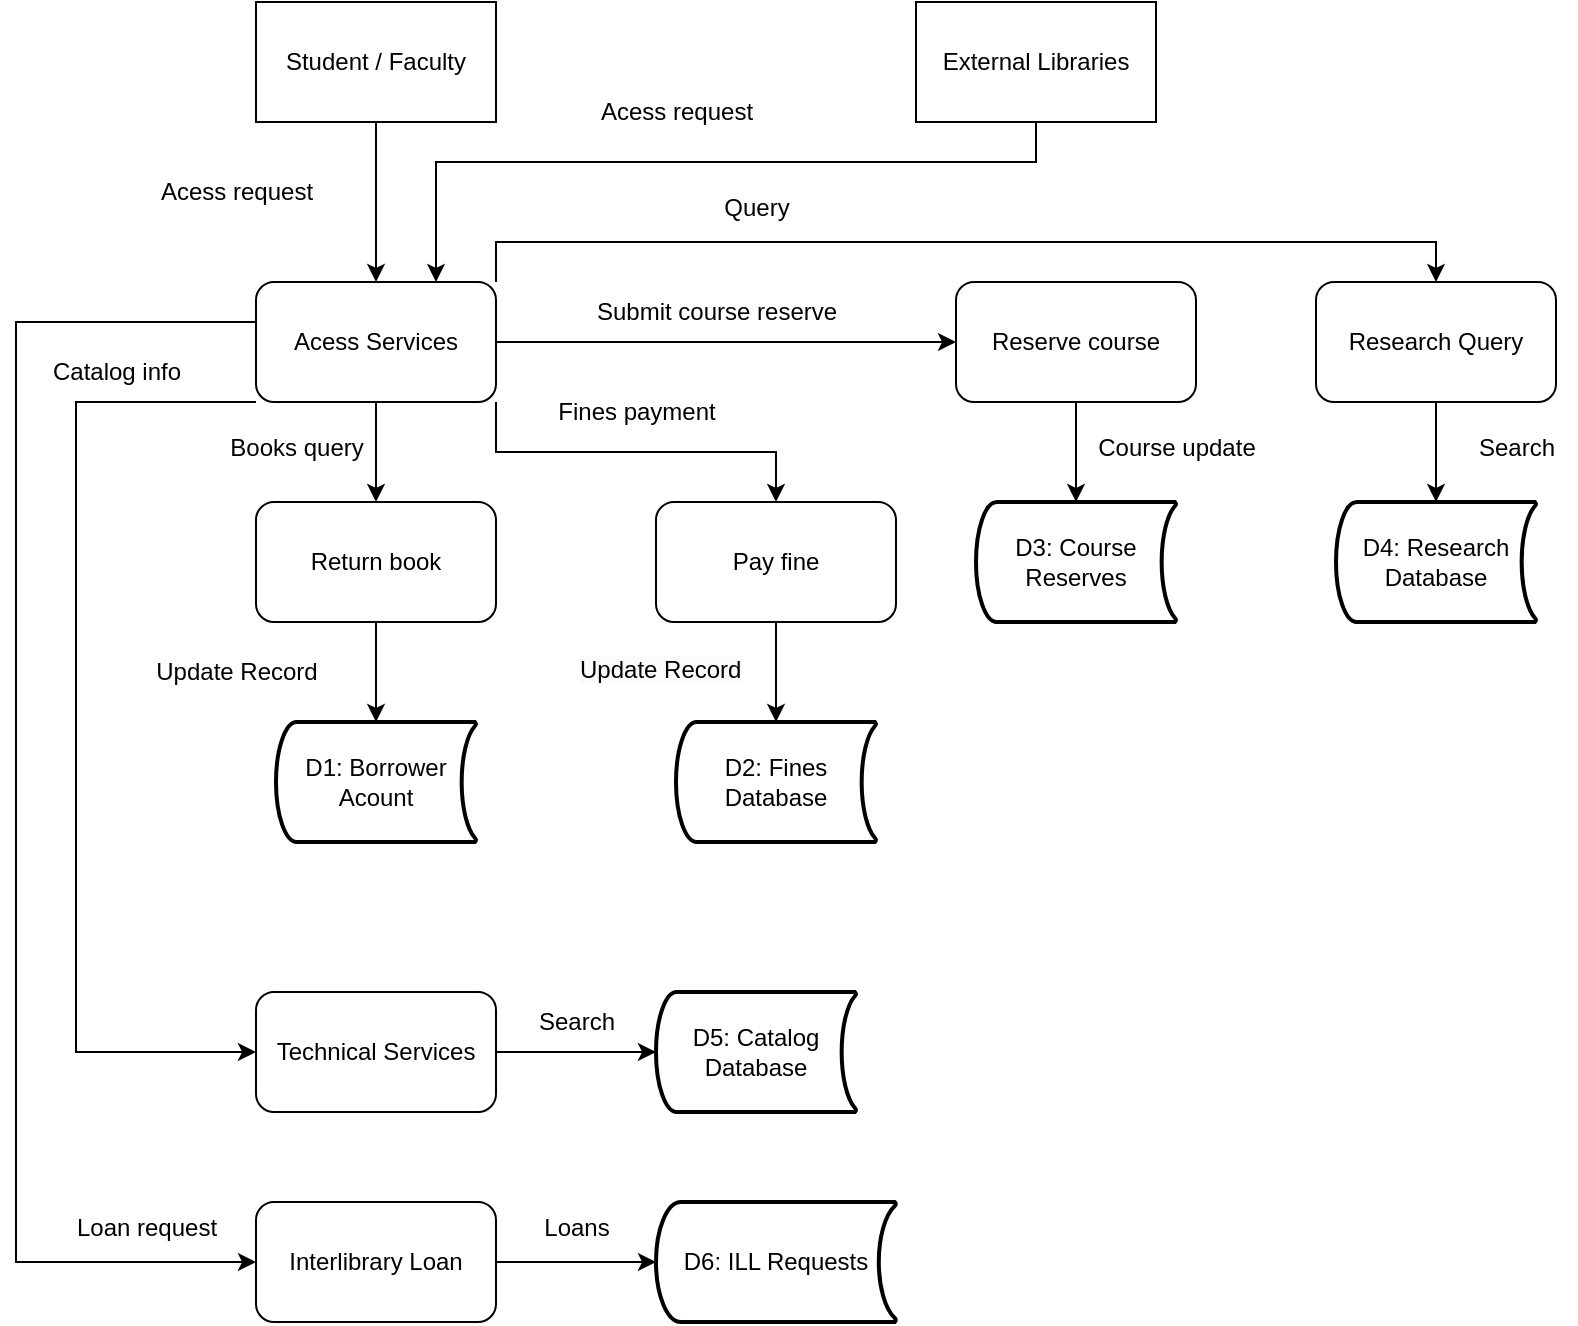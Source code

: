 <mxfile version="26.0.11">
  <diagram id="C5RBs43oDa-KdzZeNtuy" name="Page-1">
    <mxGraphModel dx="1674" dy="738" grid="1" gridSize="10" guides="1" tooltips="1" connect="1" arrows="1" fold="1" page="1" pageScale="1" pageWidth="827" pageHeight="1169" math="0" shadow="0">
      <root>
        <mxCell id="WIyWlLk6GJQsqaUBKTNV-0" />
        <mxCell id="WIyWlLk6GJQsqaUBKTNV-1" parent="WIyWlLk6GJQsqaUBKTNV-0" />
        <mxCell id="-NL9oT2lz4U111GeXj-w-4" style="edgeStyle=orthogonalEdgeStyle;rounded=0;orthogonalLoop=1;jettySize=auto;html=1;exitX=0.5;exitY=1;exitDx=0;exitDy=0;entryX=0.5;entryY=0;entryDx=0;entryDy=0;" edge="1" parent="WIyWlLk6GJQsqaUBKTNV-1" source="-NL9oT2lz4U111GeXj-w-0" target="-NL9oT2lz4U111GeXj-w-2">
          <mxGeometry relative="1" as="geometry" />
        </mxCell>
        <mxCell id="-NL9oT2lz4U111GeXj-w-0" value="Student / Faculty" style="rounded=0;whiteSpace=wrap;html=1;" vertex="1" parent="WIyWlLk6GJQsqaUBKTNV-1">
          <mxGeometry x="130" y="60" width="120" height="60" as="geometry" />
        </mxCell>
        <mxCell id="-NL9oT2lz4U111GeXj-w-19" style="edgeStyle=orthogonalEdgeStyle;rounded=0;orthogonalLoop=1;jettySize=auto;html=1;" edge="1" parent="WIyWlLk6GJQsqaUBKTNV-1" source="-NL9oT2lz4U111GeXj-w-2" target="-NL9oT2lz4U111GeXj-w-18">
          <mxGeometry relative="1" as="geometry" />
        </mxCell>
        <mxCell id="-NL9oT2lz4U111GeXj-w-25" style="edgeStyle=orthogonalEdgeStyle;rounded=0;orthogonalLoop=1;jettySize=auto;html=1;exitX=1;exitY=1;exitDx=0;exitDy=0;entryX=0.5;entryY=0;entryDx=0;entryDy=0;" edge="1" parent="WIyWlLk6GJQsqaUBKTNV-1" source="-NL9oT2lz4U111GeXj-w-2" target="-NL9oT2lz4U111GeXj-w-24">
          <mxGeometry relative="1" as="geometry" />
        </mxCell>
        <mxCell id="-NL9oT2lz4U111GeXj-w-32" style="edgeStyle=orthogonalEdgeStyle;rounded=0;orthogonalLoop=1;jettySize=auto;html=1;exitX=1;exitY=0;exitDx=0;exitDy=0;entryX=0.5;entryY=0;entryDx=0;entryDy=0;" edge="1" parent="WIyWlLk6GJQsqaUBKTNV-1" source="-NL9oT2lz4U111GeXj-w-2" target="-NL9oT2lz4U111GeXj-w-31">
          <mxGeometry relative="1" as="geometry" />
        </mxCell>
        <mxCell id="-NL9oT2lz4U111GeXj-w-41" style="edgeStyle=orthogonalEdgeStyle;rounded=0;orthogonalLoop=1;jettySize=auto;html=1;exitX=0;exitY=1;exitDx=0;exitDy=0;entryX=0;entryY=0.5;entryDx=0;entryDy=0;" edge="1" parent="WIyWlLk6GJQsqaUBKTNV-1" source="-NL9oT2lz4U111GeXj-w-2" target="-NL9oT2lz4U111GeXj-w-39">
          <mxGeometry relative="1" as="geometry">
            <Array as="points">
              <mxPoint x="40" y="260" />
              <mxPoint x="40" y="585" />
            </Array>
          </mxGeometry>
        </mxCell>
        <mxCell id="-NL9oT2lz4U111GeXj-w-54" style="edgeStyle=orthogonalEdgeStyle;rounded=0;orthogonalLoop=1;jettySize=auto;html=1;entryX=0;entryY=0.5;entryDx=0;entryDy=0;" edge="1" parent="WIyWlLk6GJQsqaUBKTNV-1" source="-NL9oT2lz4U111GeXj-w-2" target="-NL9oT2lz4U111GeXj-w-50">
          <mxGeometry relative="1" as="geometry">
            <Array as="points">
              <mxPoint x="10" y="220" />
              <mxPoint x="10" y="690" />
            </Array>
          </mxGeometry>
        </mxCell>
        <mxCell id="-NL9oT2lz4U111GeXj-w-2" value="Acess Services" style="rounded=1;whiteSpace=wrap;html=1;" vertex="1" parent="WIyWlLk6GJQsqaUBKTNV-1">
          <mxGeometry x="130" y="200" width="120" height="60" as="geometry" />
        </mxCell>
        <mxCell id="-NL9oT2lz4U111GeXj-w-6" value="Acess request" style="text;html=1;align=center;verticalAlign=middle;resizable=0;points=[];autosize=1;strokeColor=none;fillColor=none;" vertex="1" parent="WIyWlLk6GJQsqaUBKTNV-1">
          <mxGeometry x="70" y="140" width="100" height="30" as="geometry" />
        </mxCell>
        <mxCell id="-NL9oT2lz4U111GeXj-w-8" value="" style="endArrow=classic;html=1;rounded=0;exitX=0.5;exitY=1;exitDx=0;exitDy=0;" edge="1" parent="WIyWlLk6GJQsqaUBKTNV-1" source="-NL9oT2lz4U111GeXj-w-2">
          <mxGeometry width="50" height="50" relative="1" as="geometry">
            <mxPoint x="390" y="410" as="sourcePoint" />
            <mxPoint x="190" y="310" as="targetPoint" />
          </mxGeometry>
        </mxCell>
        <mxCell id="-NL9oT2lz4U111GeXj-w-13" value="D1: Borrower Acount" style="strokeWidth=2;html=1;shape=mxgraph.flowchart.stored_data;whiteSpace=wrap;" vertex="1" parent="WIyWlLk6GJQsqaUBKTNV-1">
          <mxGeometry x="140" y="420" width="100" height="60" as="geometry" />
        </mxCell>
        <mxCell id="-NL9oT2lz4U111GeXj-w-14" value="Update Record" style="text;html=1;align=center;verticalAlign=middle;resizable=0;points=[];autosize=1;strokeColor=none;fillColor=none;" vertex="1" parent="WIyWlLk6GJQsqaUBKTNV-1">
          <mxGeometry x="70" y="380" width="100" height="30" as="geometry" />
        </mxCell>
        <mxCell id="-NL9oT2lz4U111GeXj-w-15" value="D2: Fines Database" style="strokeWidth=2;html=1;shape=mxgraph.flowchart.stored_data;whiteSpace=wrap;" vertex="1" parent="WIyWlLk6GJQsqaUBKTNV-1">
          <mxGeometry x="340" y="420" width="100" height="60" as="geometry" />
        </mxCell>
        <mxCell id="-NL9oT2lz4U111GeXj-w-17" value="Fines payment" style="text;html=1;align=center;verticalAlign=middle;resizable=0;points=[];autosize=1;strokeColor=none;fillColor=none;" vertex="1" parent="WIyWlLk6GJQsqaUBKTNV-1">
          <mxGeometry x="270" y="250" width="100" height="30" as="geometry" />
        </mxCell>
        <mxCell id="-NL9oT2lz4U111GeXj-w-18" value="Reserve course" style="rounded=1;whiteSpace=wrap;html=1;" vertex="1" parent="WIyWlLk6GJQsqaUBKTNV-1">
          <mxGeometry x="480" y="200" width="120" height="60" as="geometry" />
        </mxCell>
        <mxCell id="-NL9oT2lz4U111GeXj-w-20" value="Submit course reserve" style="text;html=1;align=center;verticalAlign=middle;resizable=0;points=[];autosize=1;strokeColor=none;fillColor=none;" vertex="1" parent="WIyWlLk6GJQsqaUBKTNV-1">
          <mxGeometry x="290" y="200" width="140" height="30" as="geometry" />
        </mxCell>
        <mxCell id="-NL9oT2lz4U111GeXj-w-21" value="Return book" style="rounded=1;whiteSpace=wrap;html=1;" vertex="1" parent="WIyWlLk6GJQsqaUBKTNV-1">
          <mxGeometry x="130" y="310" width="120" height="60" as="geometry" />
        </mxCell>
        <mxCell id="-NL9oT2lz4U111GeXj-w-22" style="edgeStyle=orthogonalEdgeStyle;rounded=0;orthogonalLoop=1;jettySize=auto;html=1;exitX=0.5;exitY=1;exitDx=0;exitDy=0;entryX=0.5;entryY=0;entryDx=0;entryDy=0;entryPerimeter=0;" edge="1" parent="WIyWlLk6GJQsqaUBKTNV-1" source="-NL9oT2lz4U111GeXj-w-21" target="-NL9oT2lz4U111GeXj-w-13">
          <mxGeometry relative="1" as="geometry" />
        </mxCell>
        <mxCell id="-NL9oT2lz4U111GeXj-w-23" value="Books query" style="text;html=1;align=center;verticalAlign=middle;resizable=0;points=[];autosize=1;strokeColor=none;fillColor=none;" vertex="1" parent="WIyWlLk6GJQsqaUBKTNV-1">
          <mxGeometry x="105" y="268" width="90" height="30" as="geometry" />
        </mxCell>
        <mxCell id="-NL9oT2lz4U111GeXj-w-24" value="Pay fine" style="rounded=1;whiteSpace=wrap;html=1;" vertex="1" parent="WIyWlLk6GJQsqaUBKTNV-1">
          <mxGeometry x="330" y="310" width="120" height="60" as="geometry" />
        </mxCell>
        <mxCell id="-NL9oT2lz4U111GeXj-w-26" style="edgeStyle=orthogonalEdgeStyle;rounded=0;orthogonalLoop=1;jettySize=auto;html=1;entryX=0.5;entryY=0;entryDx=0;entryDy=0;entryPerimeter=0;" edge="1" parent="WIyWlLk6GJQsqaUBKTNV-1" source="-NL9oT2lz4U111GeXj-w-24" target="-NL9oT2lz4U111GeXj-w-15">
          <mxGeometry relative="1" as="geometry" />
        </mxCell>
        <mxCell id="-NL9oT2lz4U111GeXj-w-27" value="&lt;span style=&quot;color: rgb(0, 0, 0); font-family: Helvetica; font-size: 12px; font-style: normal; font-variant-ligatures: normal; font-variant-caps: normal; font-weight: 400; letter-spacing: normal; orphans: 2; text-align: center; text-indent: 0px; text-transform: none; widows: 2; word-spacing: 0px; -webkit-text-stroke-width: 0px; white-space: nowrap; background-color: rgb(251, 251, 251); text-decoration-thickness: initial; text-decoration-style: initial; text-decoration-color: initial; display: inline !important; float: none;&quot;&gt;Update Record&lt;/span&gt;" style="text;whiteSpace=wrap;html=1;" vertex="1" parent="WIyWlLk6GJQsqaUBKTNV-1">
          <mxGeometry x="290" y="380" width="110" height="40" as="geometry" />
        </mxCell>
        <mxCell id="-NL9oT2lz4U111GeXj-w-28" value="D3: Course Reserves" style="strokeWidth=2;html=1;shape=mxgraph.flowchart.stored_data;whiteSpace=wrap;" vertex="1" parent="WIyWlLk6GJQsqaUBKTNV-1">
          <mxGeometry x="490" y="310" width="100" height="60" as="geometry" />
        </mxCell>
        <mxCell id="-NL9oT2lz4U111GeXj-w-29" style="edgeStyle=orthogonalEdgeStyle;rounded=0;orthogonalLoop=1;jettySize=auto;html=1;entryX=0.5;entryY=0;entryDx=0;entryDy=0;entryPerimeter=0;" edge="1" parent="WIyWlLk6GJQsqaUBKTNV-1" source="-NL9oT2lz4U111GeXj-w-18" target="-NL9oT2lz4U111GeXj-w-28">
          <mxGeometry relative="1" as="geometry" />
        </mxCell>
        <mxCell id="-NL9oT2lz4U111GeXj-w-30" value="Course update" style="text;html=1;align=center;verticalAlign=middle;resizable=0;points=[];autosize=1;strokeColor=none;fillColor=none;" vertex="1" parent="WIyWlLk6GJQsqaUBKTNV-1">
          <mxGeometry x="540" y="268" width="100" height="30" as="geometry" />
        </mxCell>
        <mxCell id="-NL9oT2lz4U111GeXj-w-37" style="edgeStyle=orthogonalEdgeStyle;rounded=0;orthogonalLoop=1;jettySize=auto;html=1;" edge="1" parent="WIyWlLk6GJQsqaUBKTNV-1" source="-NL9oT2lz4U111GeXj-w-31" target="-NL9oT2lz4U111GeXj-w-34">
          <mxGeometry relative="1" as="geometry" />
        </mxCell>
        <mxCell id="-NL9oT2lz4U111GeXj-w-31" value="Research Query" style="rounded=1;whiteSpace=wrap;html=1;" vertex="1" parent="WIyWlLk6GJQsqaUBKTNV-1">
          <mxGeometry x="660" y="200" width="120" height="60" as="geometry" />
        </mxCell>
        <mxCell id="-NL9oT2lz4U111GeXj-w-33" value="Query" style="text;html=1;align=center;verticalAlign=middle;resizable=0;points=[];autosize=1;strokeColor=none;fillColor=none;" vertex="1" parent="WIyWlLk6GJQsqaUBKTNV-1">
          <mxGeometry x="350" y="148" width="60" height="30" as="geometry" />
        </mxCell>
        <mxCell id="-NL9oT2lz4U111GeXj-w-34" value="D4: Research Database" style="strokeWidth=2;html=1;shape=mxgraph.flowchart.stored_data;whiteSpace=wrap;" vertex="1" parent="WIyWlLk6GJQsqaUBKTNV-1">
          <mxGeometry x="670" y="310" width="100" height="60" as="geometry" />
        </mxCell>
        <mxCell id="-NL9oT2lz4U111GeXj-w-38" value="Search" style="text;html=1;align=center;verticalAlign=middle;resizable=0;points=[];autosize=1;strokeColor=none;fillColor=none;" vertex="1" parent="WIyWlLk6GJQsqaUBKTNV-1">
          <mxGeometry x="730" y="268" width="60" height="30" as="geometry" />
        </mxCell>
        <mxCell id="-NL9oT2lz4U111GeXj-w-39" value="Technical Services" style="rounded=1;whiteSpace=wrap;html=1;" vertex="1" parent="WIyWlLk6GJQsqaUBKTNV-1">
          <mxGeometry x="130" y="555" width="120" height="60" as="geometry" />
        </mxCell>
        <mxCell id="-NL9oT2lz4U111GeXj-w-40" value="D5: Catalog Database" style="strokeWidth=2;html=1;shape=mxgraph.flowchart.stored_data;whiteSpace=wrap;" vertex="1" parent="WIyWlLk6GJQsqaUBKTNV-1">
          <mxGeometry x="330" y="555" width="100" height="60" as="geometry" />
        </mxCell>
        <mxCell id="-NL9oT2lz4U111GeXj-w-42" style="edgeStyle=orthogonalEdgeStyle;rounded=0;orthogonalLoop=1;jettySize=auto;html=1;exitX=1;exitY=0.5;exitDx=0;exitDy=0;entryX=0;entryY=0.5;entryDx=0;entryDy=0;entryPerimeter=0;" edge="1" parent="WIyWlLk6GJQsqaUBKTNV-1" source="-NL9oT2lz4U111GeXj-w-39" target="-NL9oT2lz4U111GeXj-w-40">
          <mxGeometry relative="1" as="geometry" />
        </mxCell>
        <mxCell id="-NL9oT2lz4U111GeXj-w-43" value="Catalog info" style="text;html=1;align=center;verticalAlign=middle;resizable=0;points=[];autosize=1;strokeColor=none;fillColor=none;" vertex="1" parent="WIyWlLk6GJQsqaUBKTNV-1">
          <mxGeometry x="15" y="230" width="90" height="30" as="geometry" />
        </mxCell>
        <mxCell id="-NL9oT2lz4U111GeXj-w-44" value="Search" style="text;html=1;align=center;verticalAlign=middle;resizable=0;points=[];autosize=1;strokeColor=none;fillColor=none;" vertex="1" parent="WIyWlLk6GJQsqaUBKTNV-1">
          <mxGeometry x="260" y="555" width="60" height="30" as="geometry" />
        </mxCell>
        <mxCell id="-NL9oT2lz4U111GeXj-w-47" style="edgeStyle=orthogonalEdgeStyle;rounded=0;orthogonalLoop=1;jettySize=auto;html=1;entryX=0.75;entryY=0;entryDx=0;entryDy=0;" edge="1" parent="WIyWlLk6GJQsqaUBKTNV-1" source="-NL9oT2lz4U111GeXj-w-45" target="-NL9oT2lz4U111GeXj-w-2">
          <mxGeometry relative="1" as="geometry">
            <Array as="points">
              <mxPoint x="520" y="140" />
              <mxPoint x="220" y="140" />
            </Array>
          </mxGeometry>
        </mxCell>
        <mxCell id="-NL9oT2lz4U111GeXj-w-45" value="External Libraries" style="rounded=0;whiteSpace=wrap;html=1;" vertex="1" parent="WIyWlLk6GJQsqaUBKTNV-1">
          <mxGeometry x="460" y="60" width="120" height="60" as="geometry" />
        </mxCell>
        <mxCell id="-NL9oT2lz4U111GeXj-w-48" value="Acess request" style="text;html=1;align=center;verticalAlign=middle;resizable=0;points=[];autosize=1;strokeColor=none;fillColor=none;" vertex="1" parent="WIyWlLk6GJQsqaUBKTNV-1">
          <mxGeometry x="290" y="100" width="100" height="30" as="geometry" />
        </mxCell>
        <mxCell id="-NL9oT2lz4U111GeXj-w-50" value="Interlibrary Loan" style="rounded=1;whiteSpace=wrap;html=1;" vertex="1" parent="WIyWlLk6GJQsqaUBKTNV-1">
          <mxGeometry x="130" y="660" width="120" height="60" as="geometry" />
        </mxCell>
        <mxCell id="-NL9oT2lz4U111GeXj-w-51" value="D6: ILL Requests" style="strokeWidth=2;html=1;shape=mxgraph.flowchart.stored_data;whiteSpace=wrap;" vertex="1" parent="WIyWlLk6GJQsqaUBKTNV-1">
          <mxGeometry x="330" y="660" width="120" height="60" as="geometry" />
        </mxCell>
        <mxCell id="-NL9oT2lz4U111GeXj-w-52" style="edgeStyle=orthogonalEdgeStyle;rounded=0;orthogonalLoop=1;jettySize=auto;html=1;entryX=0;entryY=0.5;entryDx=0;entryDy=0;entryPerimeter=0;" edge="1" parent="WIyWlLk6GJQsqaUBKTNV-1" source="-NL9oT2lz4U111GeXj-w-50" target="-NL9oT2lz4U111GeXj-w-51">
          <mxGeometry relative="1" as="geometry" />
        </mxCell>
        <mxCell id="-NL9oT2lz4U111GeXj-w-53" value="Loans" style="text;html=1;align=center;verticalAlign=middle;resizable=0;points=[];autosize=1;strokeColor=none;fillColor=none;" vertex="1" parent="WIyWlLk6GJQsqaUBKTNV-1">
          <mxGeometry x="260" y="658" width="60" height="30" as="geometry" />
        </mxCell>
        <mxCell id="-NL9oT2lz4U111GeXj-w-55" value="Loan request" style="text;html=1;align=center;verticalAlign=middle;resizable=0;points=[];autosize=1;strokeColor=none;fillColor=none;" vertex="1" parent="WIyWlLk6GJQsqaUBKTNV-1">
          <mxGeometry x="30" y="658" width="90" height="30" as="geometry" />
        </mxCell>
      </root>
    </mxGraphModel>
  </diagram>
</mxfile>
